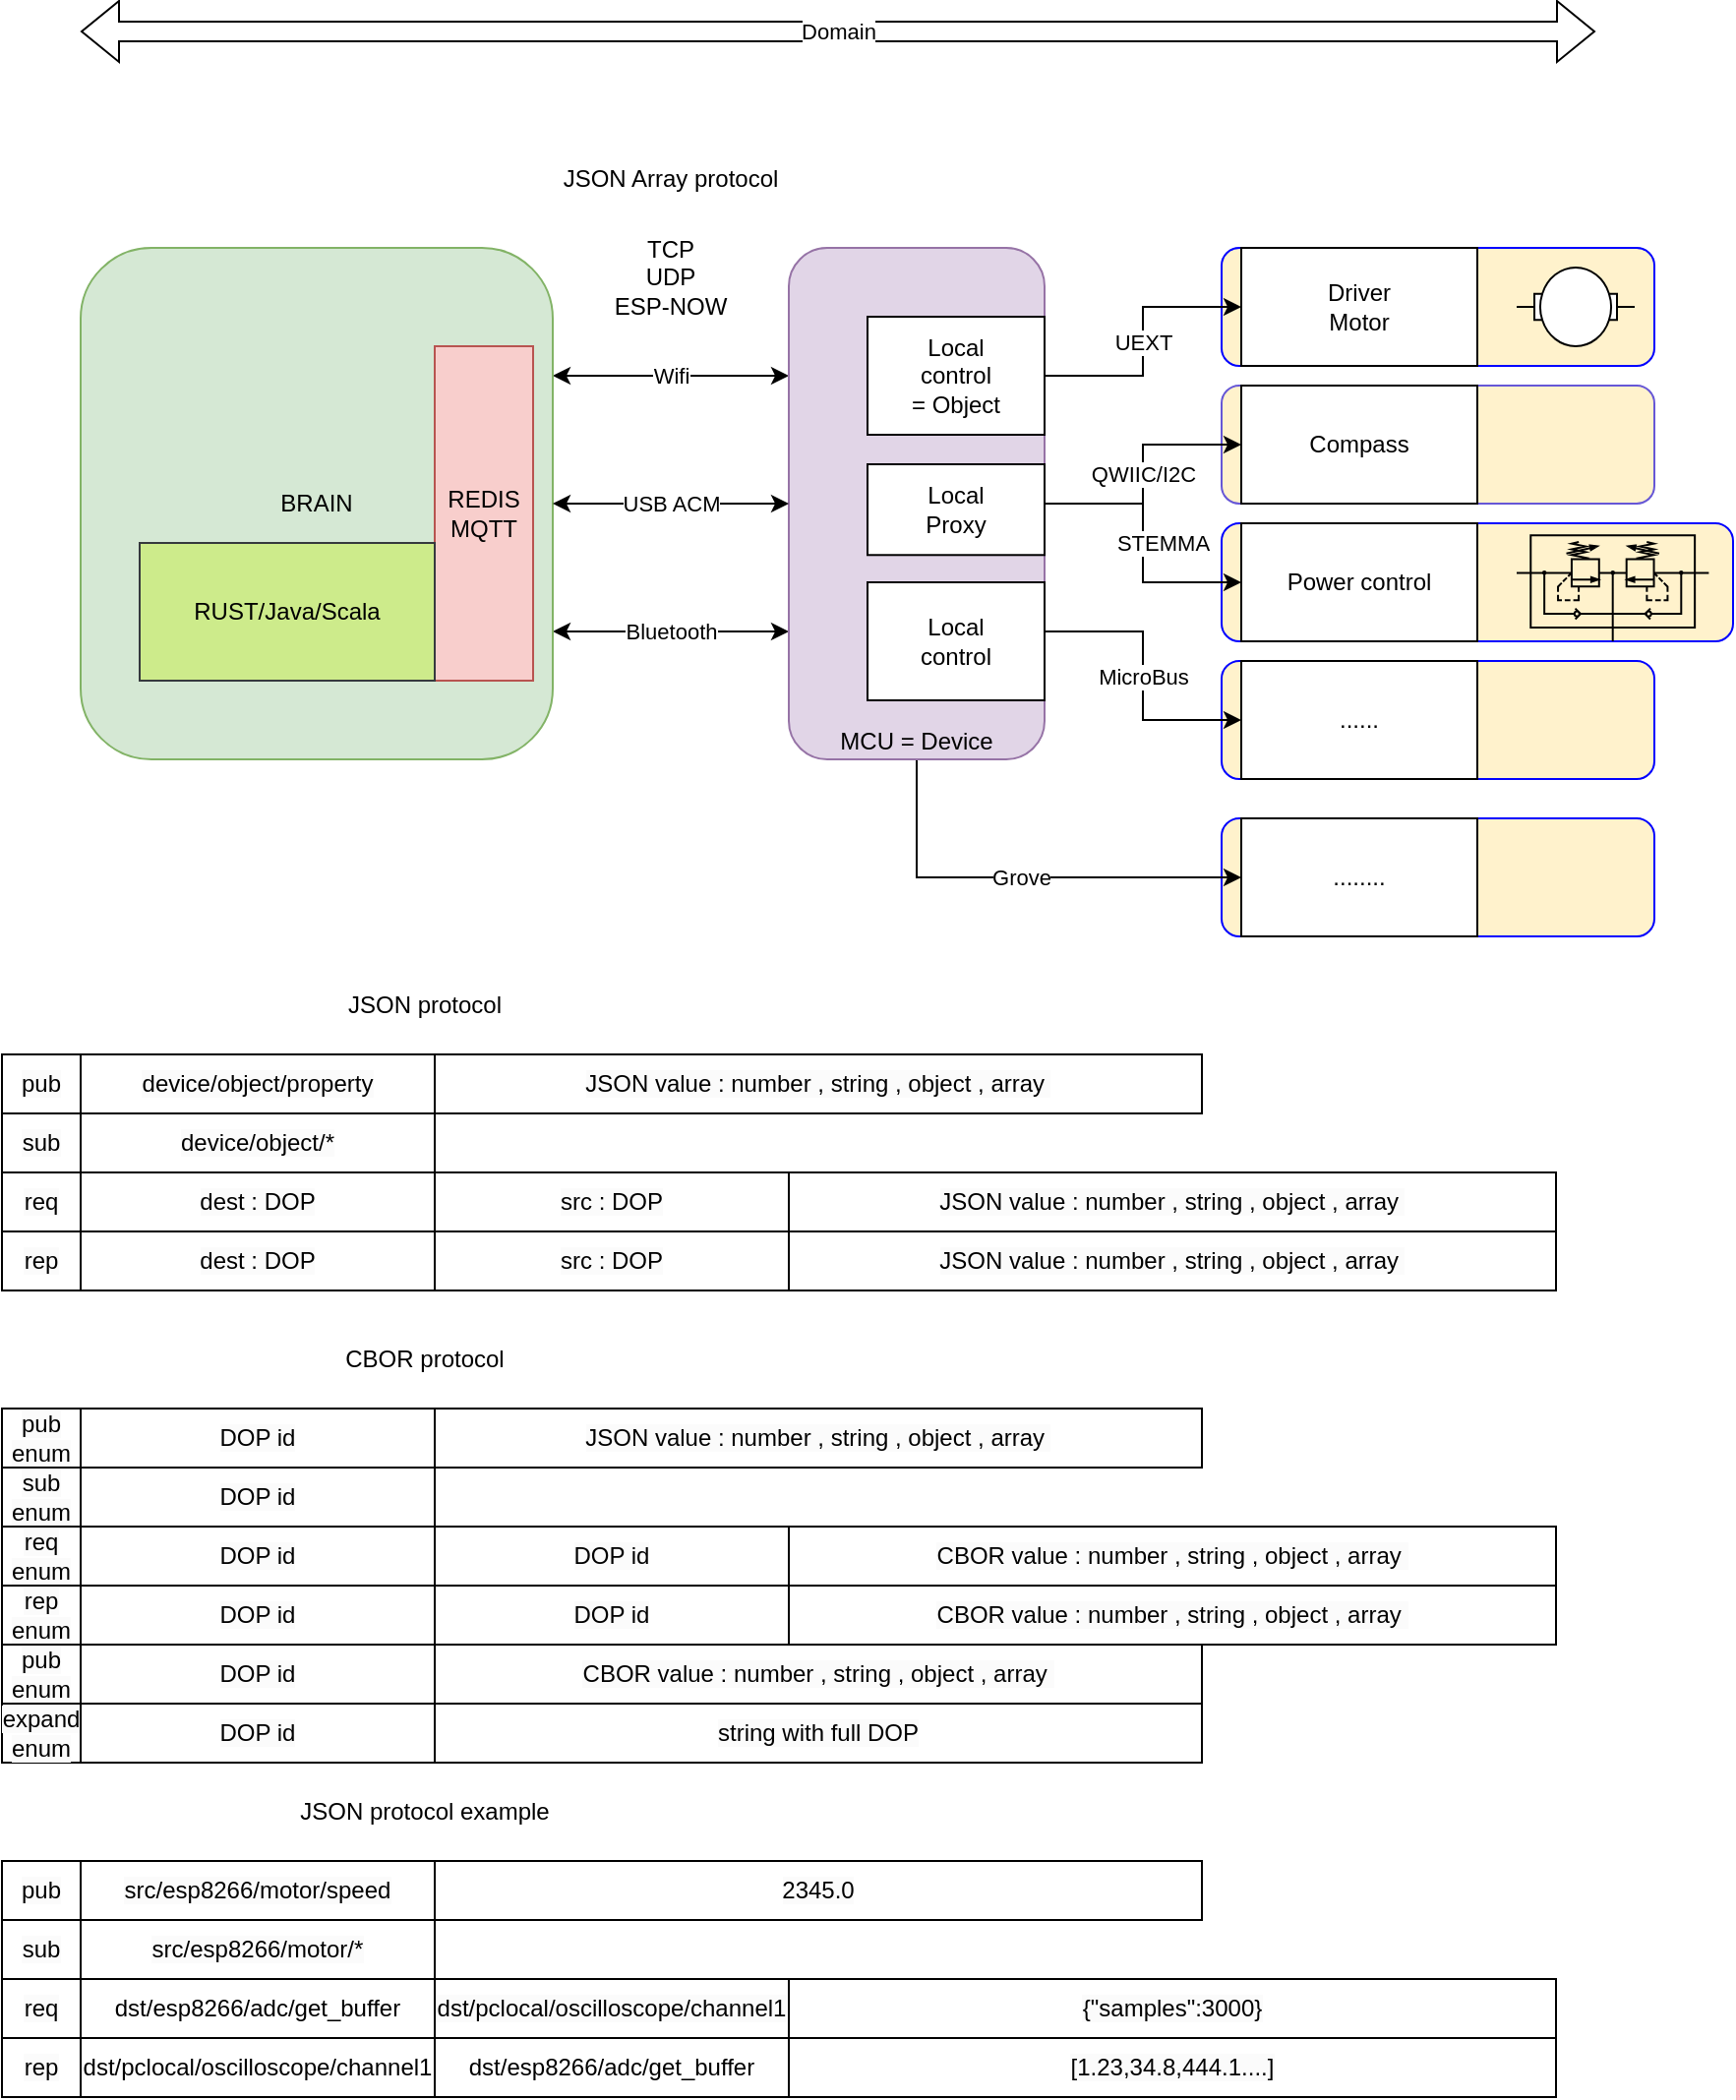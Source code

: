 <mxfile version="22.1.3" type="github">
  <diagram name="Page-1" id="gYZL_dD1YHqg8UqiC46v">
    <mxGraphModel dx="1267" dy="700" grid="1" gridSize="10" guides="1" tooltips="1" connect="1" arrows="1" fold="1" page="1" pageScale="1" pageWidth="850" pageHeight="1100" math="0" shadow="0">
      <root>
        <mxCell id="0" />
        <mxCell id="1" parent="0" />
        <mxCell id="VJFc7O25oxRBKs5EyoMZ-66" value="" style="rounded=1;whiteSpace=wrap;html=1;fillColor=#fff2cc;strokeColor=#0000FF;" vertex="1" parent="1">
          <mxGeometry x="660" y="480" width="220" height="60" as="geometry" />
        </mxCell>
        <mxCell id="VJFc7O25oxRBKs5EyoMZ-65" value="" style="rounded=1;whiteSpace=wrap;html=1;fillColor=#fff2cc;strokeColor=#0000FF;" vertex="1" parent="1">
          <mxGeometry x="660" y="400" width="220" height="60" as="geometry" />
        </mxCell>
        <mxCell id="VJFc7O25oxRBKs5EyoMZ-64" value="" style="rounded=1;whiteSpace=wrap;html=1;fillColor=#fff2cc;strokeColor=#0000FF;" vertex="1" parent="1">
          <mxGeometry x="660" y="330" width="260" height="60" as="geometry" />
        </mxCell>
        <mxCell id="VJFc7O25oxRBKs5EyoMZ-63" value="" style="rounded=1;whiteSpace=wrap;html=1;fillColor=#fff2cc;strokeColor=#6657d6;" vertex="1" parent="1">
          <mxGeometry x="660" y="260" width="220" height="60" as="geometry" />
        </mxCell>
        <mxCell id="VJFc7O25oxRBKs5EyoMZ-62" value="" style="rounded=1;whiteSpace=wrap;html=1;fillColor=#fff2cc;strokeColor=#0000FF;" vertex="1" parent="1">
          <mxGeometry x="660" y="190" width="220" height="60" as="geometry" />
        </mxCell>
        <mxCell id="R--ykIY8JpI6ctm7pDDZ-4" value="Wifi" style="edgeStyle=orthogonalEdgeStyle;rounded=0;orthogonalLoop=1;jettySize=auto;html=1;exitX=1;exitY=0.25;exitDx=0;exitDy=0;entryX=0;entryY=0.25;entryDx=0;entryDy=0;startArrow=classic;startFill=1;" parent="1" source="R--ykIY8JpI6ctm7pDDZ-1" target="R--ykIY8JpI6ctm7pDDZ-2" edge="1">
          <mxGeometry relative="1" as="geometry" />
        </mxCell>
        <mxCell id="R--ykIY8JpI6ctm7pDDZ-6" value="Bluetooth" style="edgeStyle=orthogonalEdgeStyle;rounded=0;orthogonalLoop=1;jettySize=auto;html=1;exitX=1;exitY=0.75;exitDx=0;exitDy=0;entryX=0;entryY=0.75;entryDx=0;entryDy=0;startArrow=classic;startFill=1;" parent="1" source="R--ykIY8JpI6ctm7pDDZ-1" target="R--ykIY8JpI6ctm7pDDZ-2" edge="1">
          <mxGeometry relative="1" as="geometry" />
        </mxCell>
        <mxCell id="R--ykIY8JpI6ctm7pDDZ-1" value="BRAIN" style="rounded=1;whiteSpace=wrap;html=1;align=center;fillColor=#d5e8d4;strokeColor=#82b366;" parent="1" vertex="1">
          <mxGeometry x="80" y="190" width="240" height="260" as="geometry" />
        </mxCell>
        <mxCell id="R--ykIY8JpI6ctm7pDDZ-10" value="UEXT" style="edgeStyle=orthogonalEdgeStyle;rounded=0;orthogonalLoop=1;jettySize=auto;html=1;exitX=1;exitY=0.25;exitDx=0;exitDy=0;entryX=0;entryY=0.5;entryDx=0;entryDy=0;" parent="1" source="R--ykIY8JpI6ctm7pDDZ-2" target="R--ykIY8JpI6ctm7pDDZ-3" edge="1">
          <mxGeometry relative="1" as="geometry" />
        </mxCell>
        <mxCell id="R--ykIY8JpI6ctm7pDDZ-11" value="QWIIC/I2C" style="edgeStyle=orthogonalEdgeStyle;rounded=0;orthogonalLoop=1;jettySize=auto;html=1;exitX=1;exitY=0.5;exitDx=0;exitDy=0;entryX=0;entryY=0.5;entryDx=0;entryDy=0;" parent="1" source="R--ykIY8JpI6ctm7pDDZ-2" target="R--ykIY8JpI6ctm7pDDZ-7" edge="1">
          <mxGeometry relative="1" as="geometry">
            <mxPoint as="offset" />
          </mxGeometry>
        </mxCell>
        <mxCell id="R--ykIY8JpI6ctm7pDDZ-12" value="STEMMA" style="edgeStyle=orthogonalEdgeStyle;rounded=0;orthogonalLoop=1;jettySize=auto;html=1;exitX=1;exitY=0.5;exitDx=0;exitDy=0;entryX=0;entryY=0.5;entryDx=0;entryDy=0;" parent="1" source="R--ykIY8JpI6ctm7pDDZ-2" target="R--ykIY8JpI6ctm7pDDZ-8" edge="1">
          <mxGeometry y="10" relative="1" as="geometry">
            <mxPoint as="offset" />
          </mxGeometry>
        </mxCell>
        <mxCell id="R--ykIY8JpI6ctm7pDDZ-13" value="MicroBus" style="edgeStyle=orthogonalEdgeStyle;rounded=0;orthogonalLoop=1;jettySize=auto;html=1;exitX=1;exitY=0.75;exitDx=0;exitDy=0;entryX=0;entryY=0.5;entryDx=0;entryDy=0;" parent="1" source="R--ykIY8JpI6ctm7pDDZ-2" target="R--ykIY8JpI6ctm7pDDZ-9" edge="1">
          <mxGeometry relative="1" as="geometry" />
        </mxCell>
        <mxCell id="R--ykIY8JpI6ctm7pDDZ-15" value="Grove" style="edgeStyle=orthogonalEdgeStyle;rounded=0;orthogonalLoop=1;jettySize=auto;html=1;exitX=0.5;exitY=1;exitDx=0;exitDy=0;entryX=0;entryY=0.5;entryDx=0;entryDy=0;" parent="1" source="R--ykIY8JpI6ctm7pDDZ-2" target="R--ykIY8JpI6ctm7pDDZ-14" edge="1">
          <mxGeometry relative="1" as="geometry" />
        </mxCell>
        <mxCell id="R--ykIY8JpI6ctm7pDDZ-2" value="MCU = Device" style="rounded=1;whiteSpace=wrap;html=1;verticalAlign=bottom;fillColor=#e1d5e7;strokeColor=#9673a6;" parent="1" vertex="1">
          <mxGeometry x="440" y="190" width="130" height="260" as="geometry" />
        </mxCell>
        <mxCell id="R--ykIY8JpI6ctm7pDDZ-3" value="Driver&lt;br&gt;Motor" style="rounded=0;whiteSpace=wrap;html=1;" parent="1" vertex="1">
          <mxGeometry x="670" y="190" width="120" height="60" as="geometry" />
        </mxCell>
        <mxCell id="R--ykIY8JpI6ctm7pDDZ-5" value="USB ACM" style="edgeStyle=orthogonalEdgeStyle;rounded=0;orthogonalLoop=1;jettySize=auto;html=1;exitX=1;exitY=0.5;exitDx=0;exitDy=0;entryX=0;entryY=0.5;entryDx=0;entryDy=0;startArrow=classic;startFill=1;" parent="1" source="R--ykIY8JpI6ctm7pDDZ-1" target="R--ykIY8JpI6ctm7pDDZ-2" edge="1">
          <mxGeometry relative="1" as="geometry">
            <mxPoint x="330" y="265" as="sourcePoint" />
            <mxPoint x="450" y="265" as="targetPoint" />
          </mxGeometry>
        </mxCell>
        <mxCell id="R--ykIY8JpI6ctm7pDDZ-7" value="Compass" style="rounded=0;whiteSpace=wrap;html=1;" parent="1" vertex="1">
          <mxGeometry x="670" y="260" width="120" height="60" as="geometry" />
        </mxCell>
        <mxCell id="R--ykIY8JpI6ctm7pDDZ-8" value="Power control" style="rounded=0;whiteSpace=wrap;html=1;" parent="1" vertex="1">
          <mxGeometry x="670" y="330" width="120" height="60" as="geometry" />
        </mxCell>
        <mxCell id="R--ykIY8JpI6ctm7pDDZ-9" value="......" style="rounded=0;whiteSpace=wrap;html=1;" parent="1" vertex="1">
          <mxGeometry x="670" y="400" width="120" height="60" as="geometry" />
        </mxCell>
        <mxCell id="R--ykIY8JpI6ctm7pDDZ-14" value="........" style="rounded=0;whiteSpace=wrap;html=1;" parent="1" vertex="1">
          <mxGeometry x="670" y="480" width="120" height="60" as="geometry" />
        </mxCell>
        <mxCell id="R--ykIY8JpI6ctm7pDDZ-16" value="REDIS&lt;br&gt;MQTT" style="rounded=0;whiteSpace=wrap;html=1;fillColor=#f8cecc;strokeColor=#b85450;" parent="1" vertex="1">
          <mxGeometry x="260" y="240" width="50" height="170" as="geometry" />
        </mxCell>
        <mxCell id="R--ykIY8JpI6ctm7pDDZ-17" value="TCP&lt;br&gt;UDP&lt;br&gt;ESP-NOW" style="text;html=1;strokeColor=none;fillColor=none;align=center;verticalAlign=middle;whiteSpace=wrap;rounded=0;" parent="1" vertex="1">
          <mxGeometry x="350" y="190" width="60" height="30" as="geometry" />
        </mxCell>
        <mxCell id="R--ykIY8JpI6ctm7pDDZ-20" value="" style="shape=image;html=1;verticalAlign=top;verticalLabelPosition=bottom;labelBackgroundColor=#ffffff;imageAspect=0;aspect=fixed;image=https://cdn3.iconfinder.com/data/icons/ballicons-reloaded-free/512/icon-93-128.png" parent="1" vertex="1">
          <mxGeometry x="100" y="210" width="90" height="90" as="geometry" />
        </mxCell>
        <mxCell id="R--ykIY8JpI6ctm7pDDZ-21" value="" style="shape=mxgraph.electrical.electro-mechanical.motor_2;html=1;shadow=0;dashed=0;align=center;fontSize=30;strokeWidth=1;" parent="1" vertex="1">
          <mxGeometry x="810" y="200" width="60" height="40" as="geometry" />
        </mxCell>
        <mxCell id="R--ykIY8JpI6ctm7pDDZ-22" value="" style="shape=image;html=1;verticalAlign=top;verticalLabelPosition=bottom;labelBackgroundColor=#ffffff;imageAspect=0;aspect=fixed;image=https://cdn3.iconfinder.com/data/icons/essential-pack-2/48/20-Compass-128.png" parent="1" vertex="1">
          <mxGeometry x="810" y="270" width="48" height="48" as="geometry" />
        </mxCell>
        <mxCell id="R--ykIY8JpI6ctm7pDDZ-24" value="" style="verticalLabelPosition=bottom;aspect=fixed;html=1;verticalAlign=top;fillColor=strokeColor;align=center;outlineConnect=0;shape=mxgraph.fluid_power.x10580;points=[[0,0.355,0],[1,0.355,0],[0.5,1,0]]" parent="1" vertex="1">
          <mxGeometry x="810" y="336.14" width="97.69" height="53.86" as="geometry" />
        </mxCell>
        <mxCell id="R--ykIY8JpI6ctm7pDDZ-25" value="JSON Array protocol" style="text;html=1;strokeColor=none;fillColor=none;align=center;verticalAlign=middle;whiteSpace=wrap;rounded=0;" parent="1" vertex="1">
          <mxGeometry x="310" y="140" width="140" height="30" as="geometry" />
        </mxCell>
        <mxCell id="R--ykIY8JpI6ctm7pDDZ-26" value="RUST/Java/Scala" style="rounded=0;whiteSpace=wrap;html=1;fillColor=#cdeb8b;strokeColor=#36393d;" parent="1" vertex="1">
          <mxGeometry x="110" y="340" width="150" height="70" as="geometry" />
        </mxCell>
        <mxCell id="R--ykIY8JpI6ctm7pDDZ-27" value="Local&lt;br&gt;control&lt;br&gt;= Object" style="rounded=0;whiteSpace=wrap;html=1;" parent="1" vertex="1">
          <mxGeometry x="480" y="225" width="90" height="60" as="geometry" />
        </mxCell>
        <mxCell id="VJFc7O25oxRBKs5EyoMZ-1" value="Local&lt;br&gt;control" style="rounded=0;whiteSpace=wrap;html=1;" vertex="1" parent="1">
          <mxGeometry x="480" y="360" width="90" height="60" as="geometry" />
        </mxCell>
        <mxCell id="VJFc7O25oxRBKs5EyoMZ-2" value="Local&lt;br&gt;Proxy" style="rounded=0;whiteSpace=wrap;html=1;" vertex="1" parent="1">
          <mxGeometry x="480" y="300" width="90" height="46.14" as="geometry" />
        </mxCell>
        <mxCell id="VJFc7O25oxRBKs5EyoMZ-3" value="Domain" style="shape=flexArrow;endArrow=classic;startArrow=classic;html=1;rounded=0;" edge="1" parent="1">
          <mxGeometry width="100" height="100" relative="1" as="geometry">
            <mxPoint x="80" y="80" as="sourcePoint" />
            <mxPoint x="850" y="80" as="targetPoint" />
          </mxGeometry>
        </mxCell>
        <mxCell id="VJFc7O25oxRBKs5EyoMZ-4" value="JSON protocol" style="text;html=1;strokeColor=none;fillColor=none;align=center;verticalAlign=middle;whiteSpace=wrap;rounded=0;" vertex="1" parent="1">
          <mxGeometry x="130" y="560" width="250" height="30" as="geometry" />
        </mxCell>
        <mxCell id="VJFc7O25oxRBKs5EyoMZ-5" value="&lt;meta charset=&quot;utf-8&quot;&gt;&lt;span style=&quot;color: rgb(0, 0, 0); font-family: Helvetica; font-size: 12px; font-style: normal; font-variant-ligatures: normal; font-variant-caps: normal; font-weight: 400; letter-spacing: normal; orphans: 2; text-align: center; text-indent: 0px; text-transform: none; widows: 2; word-spacing: 0px; -webkit-text-stroke-width: 0px; background-color: rgb(251, 251, 251); text-decoration-thickness: initial; text-decoration-style: initial; text-decoration-color: initial; float: none; display: inline !important;&quot;&gt;device/object/property&lt;/span&gt;" style="rounded=0;whiteSpace=wrap;html=1;" vertex="1" parent="1">
          <mxGeometry x="80" y="600" width="180" height="30" as="geometry" />
        </mxCell>
        <mxCell id="VJFc7O25oxRBKs5EyoMZ-6" value="&lt;span style=&quot;color: rgb(0, 0, 0); font-family: Helvetica; font-size: 12px; font-style: normal; font-variant-ligatures: normal; font-variant-caps: normal; font-weight: 400; letter-spacing: normal; orphans: 2; text-align: center; text-indent: 0px; text-transform: none; widows: 2; word-spacing: 0px; -webkit-text-stroke-width: 0px; background-color: rgb(251, 251, 251); text-decoration-thickness: initial; text-decoration-style: initial; text-decoration-color: initial; float: none; display: inline !important;&quot;&gt;pub&lt;/span&gt;" style="rounded=0;whiteSpace=wrap;html=1;" vertex="1" parent="1">
          <mxGeometry x="40" y="600" width="40" height="30" as="geometry" />
        </mxCell>
        <mxCell id="VJFc7O25oxRBKs5EyoMZ-7" value="&lt;span style=&quot;color: rgb(0, 0, 0); font-family: Helvetica; font-size: 12px; font-style: normal; font-variant-ligatures: normal; font-variant-caps: normal; font-weight: 400; letter-spacing: normal; orphans: 2; text-align: center; text-indent: 0px; text-transform: none; widows: 2; word-spacing: 0px; -webkit-text-stroke-width: 0px; background-color: rgb(251, 251, 251); text-decoration-thickness: initial; text-decoration-style: initial; text-decoration-color: initial; float: none; display: inline !important;&quot;&gt;JSON value : number , string , object , array&amp;nbsp;&lt;/span&gt;" style="rounded=0;whiteSpace=wrap;html=1;" vertex="1" parent="1">
          <mxGeometry x="260" y="600" width="390" height="30" as="geometry" />
        </mxCell>
        <mxCell id="VJFc7O25oxRBKs5EyoMZ-8" value="&lt;span style=&quot;color: rgb(0, 0, 0); font-family: Helvetica; font-size: 12px; font-style: normal; font-variant-ligatures: normal; font-variant-caps: normal; font-weight: 400; letter-spacing: normal; orphans: 2; text-align: center; text-indent: 0px; text-transform: none; widows: 2; word-spacing: 0px; -webkit-text-stroke-width: 0px; background-color: rgb(251, 251, 251); text-decoration-thickness: initial; text-decoration-style: initial; text-decoration-color: initial; float: none; display: inline !important;&quot;&gt;device/object/*&lt;/span&gt;" style="rounded=0;whiteSpace=wrap;html=1;" vertex="1" parent="1">
          <mxGeometry x="80" y="630" width="180" height="30" as="geometry" />
        </mxCell>
        <mxCell id="VJFc7O25oxRBKs5EyoMZ-9" value="&lt;span style=&quot;color: rgb(0, 0, 0); font-family: Helvetica; font-size: 12px; font-style: normal; font-variant-ligatures: normal; font-variant-caps: normal; font-weight: 400; letter-spacing: normal; orphans: 2; text-align: center; text-indent: 0px; text-transform: none; widows: 2; word-spacing: 0px; -webkit-text-stroke-width: 0px; background-color: rgb(251, 251, 251); text-decoration-thickness: initial; text-decoration-style: initial; text-decoration-color: initial; float: none; display: inline !important;&quot;&gt;sub&lt;/span&gt;" style="rounded=0;whiteSpace=wrap;html=1;" vertex="1" parent="1">
          <mxGeometry x="40" y="630" width="40" height="30" as="geometry" />
        </mxCell>
        <mxCell id="VJFc7O25oxRBKs5EyoMZ-10" value="&lt;span style=&quot;color: rgb(0, 0, 0); font-family: Helvetica; font-size: 12px; font-style: normal; font-variant-ligatures: normal; font-variant-caps: normal; font-weight: 400; letter-spacing: normal; orphans: 2; text-align: center; text-indent: 0px; text-transform: none; widows: 2; word-spacing: 0px; -webkit-text-stroke-width: 0px; background-color: rgb(251, 251, 251); text-decoration-thickness: initial; text-decoration-style: initial; text-decoration-color: initial; float: none; display: inline !important;&quot;&gt;dest : DOP&lt;/span&gt;" style="rounded=0;whiteSpace=wrap;html=1;" vertex="1" parent="1">
          <mxGeometry x="80" y="660" width="180" height="30" as="geometry" />
        </mxCell>
        <mxCell id="VJFc7O25oxRBKs5EyoMZ-11" value="&lt;span style=&quot;color: rgb(0, 0, 0); font-family: Helvetica; font-size: 12px; font-style: normal; font-variant-ligatures: normal; font-variant-caps: normal; font-weight: 400; letter-spacing: normal; orphans: 2; text-align: center; text-indent: 0px; text-transform: none; widows: 2; word-spacing: 0px; -webkit-text-stroke-width: 0px; background-color: rgb(251, 251, 251); text-decoration-thickness: initial; text-decoration-style: initial; text-decoration-color: initial; float: none; display: inline !important;&quot;&gt;req&lt;/span&gt;" style="rounded=0;whiteSpace=wrap;html=1;" vertex="1" parent="1">
          <mxGeometry x="40" y="660" width="40" height="30" as="geometry" />
        </mxCell>
        <mxCell id="VJFc7O25oxRBKs5EyoMZ-12" value="&lt;span style=&quot;color: rgb(0, 0, 0); font-family: Helvetica; font-size: 12px; font-style: normal; font-variant-ligatures: normal; font-variant-caps: normal; font-weight: 400; letter-spacing: normal; orphans: 2; text-align: center; text-indent: 0px; text-transform: none; widows: 2; word-spacing: 0px; -webkit-text-stroke-width: 0px; background-color: rgb(251, 251, 251); text-decoration-thickness: initial; text-decoration-style: initial; text-decoration-color: initial; float: none; display: inline !important;&quot;&gt;JSON value : number , string , object , array&amp;nbsp;&lt;/span&gt;" style="rounded=0;whiteSpace=wrap;html=1;" vertex="1" parent="1">
          <mxGeometry x="440" y="660" width="390" height="30" as="geometry" />
        </mxCell>
        <mxCell id="VJFc7O25oxRBKs5EyoMZ-13" value="&lt;span style=&quot;color: rgb(0, 0, 0); font-family: Helvetica; font-size: 12px; font-style: normal; font-variant-ligatures: normal; font-variant-caps: normal; font-weight: 400; letter-spacing: normal; orphans: 2; text-align: center; text-indent: 0px; text-transform: none; widows: 2; word-spacing: 0px; -webkit-text-stroke-width: 0px; background-color: rgb(251, 251, 251); text-decoration-thickness: initial; text-decoration-style: initial; text-decoration-color: initial; float: none; display: inline !important;&quot;&gt;src : DOP&lt;/span&gt;" style="rounded=0;whiteSpace=wrap;html=1;" vertex="1" parent="1">
          <mxGeometry x="260" y="660" width="180" height="30" as="geometry" />
        </mxCell>
        <mxCell id="VJFc7O25oxRBKs5EyoMZ-14" value="&lt;span style=&quot;color: rgb(0, 0, 0); font-family: Helvetica; font-size: 12px; font-style: normal; font-variant-ligatures: normal; font-variant-caps: normal; font-weight: 400; letter-spacing: normal; orphans: 2; text-align: center; text-indent: 0px; text-transform: none; widows: 2; word-spacing: 0px; -webkit-text-stroke-width: 0px; background-color: rgb(251, 251, 251); text-decoration-thickness: initial; text-decoration-style: initial; text-decoration-color: initial; float: none; display: inline !important;&quot;&gt;dest : DOP&lt;/span&gt;" style="rounded=0;whiteSpace=wrap;html=1;" vertex="1" parent="1">
          <mxGeometry x="80" y="690" width="180" height="30" as="geometry" />
        </mxCell>
        <mxCell id="VJFc7O25oxRBKs5EyoMZ-15" value="&lt;span style=&quot;color: rgb(0, 0, 0); font-family: Helvetica; font-size: 12px; font-style: normal; font-variant-ligatures: normal; font-variant-caps: normal; font-weight: 400; letter-spacing: normal; orphans: 2; text-align: center; text-indent: 0px; text-transform: none; widows: 2; word-spacing: 0px; -webkit-text-stroke-width: 0px; background-color: rgb(251, 251, 251); text-decoration-thickness: initial; text-decoration-style: initial; text-decoration-color: initial; float: none; display: inline !important;&quot;&gt;rep&lt;/span&gt;" style="rounded=0;whiteSpace=wrap;html=1;" vertex="1" parent="1">
          <mxGeometry x="40" y="690" width="40" height="30" as="geometry" />
        </mxCell>
        <mxCell id="VJFc7O25oxRBKs5EyoMZ-16" value="&lt;span style=&quot;color: rgb(0, 0, 0); font-family: Helvetica; font-size: 12px; font-style: normal; font-variant-ligatures: normal; font-variant-caps: normal; font-weight: 400; letter-spacing: normal; orphans: 2; text-align: center; text-indent: 0px; text-transform: none; widows: 2; word-spacing: 0px; -webkit-text-stroke-width: 0px; background-color: rgb(251, 251, 251); text-decoration-thickness: initial; text-decoration-style: initial; text-decoration-color: initial; float: none; display: inline !important;&quot;&gt;JSON value : number , string , object , array&amp;nbsp;&lt;/span&gt;" style="rounded=0;whiteSpace=wrap;html=1;" vertex="1" parent="1">
          <mxGeometry x="440" y="690" width="390" height="30" as="geometry" />
        </mxCell>
        <mxCell id="VJFc7O25oxRBKs5EyoMZ-17" value="&lt;span style=&quot;color: rgb(0, 0, 0); font-family: Helvetica; font-size: 12px; font-style: normal; font-variant-ligatures: normal; font-variant-caps: normal; font-weight: 400; letter-spacing: normal; orphans: 2; text-align: center; text-indent: 0px; text-transform: none; widows: 2; word-spacing: 0px; -webkit-text-stroke-width: 0px; background-color: rgb(251, 251, 251); text-decoration-thickness: initial; text-decoration-style: initial; text-decoration-color: initial; float: none; display: inline !important;&quot;&gt;src : DOP&lt;/span&gt;" style="rounded=0;whiteSpace=wrap;html=1;" vertex="1" parent="1">
          <mxGeometry x="260" y="690" width="180" height="30" as="geometry" />
        </mxCell>
        <mxCell id="VJFc7O25oxRBKs5EyoMZ-21" value="CBOR protocol" style="text;html=1;strokeColor=none;fillColor=none;align=center;verticalAlign=middle;whiteSpace=wrap;rounded=0;" vertex="1" parent="1">
          <mxGeometry x="130" y="740" width="250" height="30" as="geometry" />
        </mxCell>
        <mxCell id="VJFc7O25oxRBKs5EyoMZ-22" value="&lt;span style=&quot;color: rgb(0, 0, 0); font-family: Helvetica; font-size: 12px; font-style: normal; font-variant-ligatures: normal; font-variant-caps: normal; font-weight: 400; letter-spacing: normal; orphans: 2; text-align: center; text-indent: 0px; text-transform: none; widows: 2; word-spacing: 0px; -webkit-text-stroke-width: 0px; background-color: rgb(251, 251, 251); text-decoration-thickness: initial; text-decoration-style: initial; text-decoration-color: initial; float: none; display: inline !important;&quot;&gt;DOP id&lt;/span&gt;" style="rounded=0;whiteSpace=wrap;html=1;" vertex="1" parent="1">
          <mxGeometry x="80" y="780" width="180" height="30" as="geometry" />
        </mxCell>
        <mxCell id="VJFc7O25oxRBKs5EyoMZ-23" value="&lt;span style=&quot;color: rgb(0, 0, 0); font-family: Helvetica; font-size: 12px; font-style: normal; font-variant-ligatures: normal; font-variant-caps: normal; font-weight: 400; letter-spacing: normal; orphans: 2; text-align: center; text-indent: 0px; text-transform: none; widows: 2; word-spacing: 0px; -webkit-text-stroke-width: 0px; background-color: rgb(251, 251, 251); text-decoration-thickness: initial; text-decoration-style: initial; text-decoration-color: initial; float: none; display: inline !important;&quot;&gt;pub enum&lt;/span&gt;" style="rounded=0;whiteSpace=wrap;html=1;" vertex="1" parent="1">
          <mxGeometry x="40" y="780" width="40" height="30" as="geometry" />
        </mxCell>
        <mxCell id="VJFc7O25oxRBKs5EyoMZ-24" value="&lt;span style=&quot;color: rgb(0, 0, 0); font-family: Helvetica; font-size: 12px; font-style: normal; font-variant-ligatures: normal; font-variant-caps: normal; font-weight: 400; letter-spacing: normal; orphans: 2; text-align: center; text-indent: 0px; text-transform: none; widows: 2; word-spacing: 0px; -webkit-text-stroke-width: 0px; background-color: rgb(251, 251, 251); text-decoration-thickness: initial; text-decoration-style: initial; text-decoration-color: initial; float: none; display: inline !important;&quot;&gt;JSON value : number , string , object , array&amp;nbsp;&lt;/span&gt;" style="rounded=0;whiteSpace=wrap;html=1;" vertex="1" parent="1">
          <mxGeometry x="260" y="780" width="390" height="30" as="geometry" />
        </mxCell>
        <mxCell id="VJFc7O25oxRBKs5EyoMZ-26" value="&lt;span style=&quot;color: rgb(0, 0, 0); font-family: Helvetica; font-size: 12px; font-style: normal; font-variant-ligatures: normal; font-variant-caps: normal; font-weight: 400; letter-spacing: normal; orphans: 2; text-align: center; text-indent: 0px; text-transform: none; widows: 2; word-spacing: 0px; -webkit-text-stroke-width: 0px; background-color: rgb(251, 251, 251); text-decoration-thickness: initial; text-decoration-style: initial; text-decoration-color: initial; float: none; display: inline !important;&quot;&gt;sub enum&lt;/span&gt;" style="rounded=0;whiteSpace=wrap;html=1;" vertex="1" parent="1">
          <mxGeometry x="40" y="810" width="40" height="30" as="geometry" />
        </mxCell>
        <mxCell id="VJFc7O25oxRBKs5EyoMZ-28" value="&lt;span style=&quot;color: rgb(0, 0, 0); font-family: Helvetica; font-size: 12px; font-style: normal; font-variant-ligatures: normal; font-variant-caps: normal; font-weight: 400; letter-spacing: normal; orphans: 2; text-align: center; text-indent: 0px; text-transform: none; widows: 2; word-spacing: 0px; -webkit-text-stroke-width: 0px; background-color: rgb(251, 251, 251); text-decoration-thickness: initial; text-decoration-style: initial; text-decoration-color: initial; float: none; display: inline !important;&quot;&gt;req enum&lt;/span&gt;" style="rounded=0;whiteSpace=wrap;html=1;" vertex="1" parent="1">
          <mxGeometry x="40" y="840" width="40" height="30" as="geometry" />
        </mxCell>
        <mxCell id="VJFc7O25oxRBKs5EyoMZ-29" value="&lt;span style=&quot;color: rgb(0, 0, 0); font-family: Helvetica; font-size: 12px; font-style: normal; font-variant-ligatures: normal; font-variant-caps: normal; font-weight: 400; letter-spacing: normal; orphans: 2; text-align: center; text-indent: 0px; text-transform: none; widows: 2; word-spacing: 0px; -webkit-text-stroke-width: 0px; background-color: rgb(251, 251, 251); text-decoration-thickness: initial; text-decoration-style: initial; text-decoration-color: initial; float: none; display: inline !important;&quot;&gt;CBOR value : number , string , object , array&amp;nbsp;&lt;/span&gt;" style="rounded=0;whiteSpace=wrap;html=1;" vertex="1" parent="1">
          <mxGeometry x="440" y="840" width="390" height="30" as="geometry" />
        </mxCell>
        <mxCell id="VJFc7O25oxRBKs5EyoMZ-32" value="&lt;span style=&quot;color: rgb(0, 0, 0); font-family: Helvetica; font-size: 12px; font-style: normal; font-variant-ligatures: normal; font-variant-caps: normal; font-weight: 400; letter-spacing: normal; orphans: 2; text-align: center; text-indent: 0px; text-transform: none; widows: 2; word-spacing: 0px; -webkit-text-stroke-width: 0px; background-color: rgb(251, 251, 251); text-decoration-thickness: initial; text-decoration-style: initial; text-decoration-color: initial; float: none; display: inline !important;&quot;&gt;rep&lt;br&gt;enum&lt;br&gt;&lt;/span&gt;" style="rounded=0;whiteSpace=wrap;html=1;" vertex="1" parent="1">
          <mxGeometry x="40" y="870" width="40" height="30" as="geometry" />
        </mxCell>
        <mxCell id="VJFc7O25oxRBKs5EyoMZ-33" value="&lt;span style=&quot;color: rgb(0, 0, 0); font-family: Helvetica; font-size: 12px; font-style: normal; font-variant-ligatures: normal; font-variant-caps: normal; font-weight: 400; letter-spacing: normal; orphans: 2; text-align: center; text-indent: 0px; text-transform: none; widows: 2; word-spacing: 0px; -webkit-text-stroke-width: 0px; background-color: rgb(251, 251, 251); text-decoration-thickness: initial; text-decoration-style: initial; text-decoration-color: initial; float: none; display: inline !important;&quot;&gt;CBOR value : number , string , object , array&amp;nbsp;&lt;/span&gt;" style="rounded=0;whiteSpace=wrap;html=1;" vertex="1" parent="1">
          <mxGeometry x="440" y="870" width="390" height="30" as="geometry" />
        </mxCell>
        <mxCell id="VJFc7O25oxRBKs5EyoMZ-36" value="&lt;span style=&quot;color: rgb(0, 0, 0); font-family: Helvetica; font-size: 12px; font-style: normal; font-variant-ligatures: normal; font-variant-caps: normal; font-weight: 400; letter-spacing: normal; orphans: 2; text-align: center; text-indent: 0px; text-transform: none; widows: 2; word-spacing: 0px; -webkit-text-stroke-width: 0px; background-color: rgb(251, 251, 251); text-decoration-thickness: initial; text-decoration-style: initial; text-decoration-color: initial; float: none; display: inline !important;&quot;&gt;pub&lt;br&gt;enum&lt;br&gt;&lt;/span&gt;" style="rounded=0;whiteSpace=wrap;html=1;" vertex="1" parent="1">
          <mxGeometry x="40" y="900" width="40" height="30" as="geometry" />
        </mxCell>
        <mxCell id="VJFc7O25oxRBKs5EyoMZ-37" value="&lt;span style=&quot;color: rgb(0, 0, 0); font-family: Helvetica; font-size: 12px; font-style: normal; font-variant-ligatures: normal; font-variant-caps: normal; font-weight: 400; letter-spacing: normal; orphans: 2; text-align: center; text-indent: 0px; text-transform: none; widows: 2; word-spacing: 0px; -webkit-text-stroke-width: 0px; background-color: rgb(251, 251, 251); text-decoration-thickness: initial; text-decoration-style: initial; text-decoration-color: initial; float: none; display: inline !important;&quot;&gt;CBOR value : number , string , object , array&amp;nbsp;&lt;/span&gt;" style="rounded=0;whiteSpace=wrap;html=1;" vertex="1" parent="1">
          <mxGeometry x="260" y="900" width="390" height="30" as="geometry" />
        </mxCell>
        <mxCell id="VJFc7O25oxRBKs5EyoMZ-39" value="&lt;span style=&quot;color: rgb(0, 0, 0); font-family: Helvetica; font-size: 12px; font-style: normal; font-variant-ligatures: normal; font-variant-caps: normal; font-weight: 400; letter-spacing: normal; orphans: 2; text-align: center; text-indent: 0px; text-transform: none; widows: 2; word-spacing: 0px; -webkit-text-stroke-width: 0px; background-color: rgb(251, 251, 251); text-decoration-thickness: initial; text-decoration-style: initial; text-decoration-color: initial; float: none; display: inline !important;&quot;&gt;DOP id&lt;/span&gt;" style="rounded=0;whiteSpace=wrap;html=1;" vertex="1" parent="1">
          <mxGeometry x="80" y="840" width="180" height="30" as="geometry" />
        </mxCell>
        <mxCell id="VJFc7O25oxRBKs5EyoMZ-40" value="&lt;span style=&quot;color: rgb(0, 0, 0); font-family: Helvetica; font-size: 12px; font-style: normal; font-variant-ligatures: normal; font-variant-caps: normal; font-weight: 400; letter-spacing: normal; orphans: 2; text-align: center; text-indent: 0px; text-transform: none; widows: 2; word-spacing: 0px; -webkit-text-stroke-width: 0px; background-color: rgb(251, 251, 251); text-decoration-thickness: initial; text-decoration-style: initial; text-decoration-color: initial; float: none; display: inline !important;&quot;&gt;DOP id&lt;/span&gt;" style="rounded=0;whiteSpace=wrap;html=1;" vertex="1" parent="1">
          <mxGeometry x="80" y="810" width="180" height="30" as="geometry" />
        </mxCell>
        <mxCell id="VJFc7O25oxRBKs5EyoMZ-41" value="&lt;span style=&quot;color: rgb(0, 0, 0); font-family: Helvetica; font-size: 12px; font-style: normal; font-variant-ligatures: normal; font-variant-caps: normal; font-weight: 400; letter-spacing: normal; orphans: 2; text-align: center; text-indent: 0px; text-transform: none; widows: 2; word-spacing: 0px; -webkit-text-stroke-width: 0px; background-color: rgb(251, 251, 251); text-decoration-thickness: initial; text-decoration-style: initial; text-decoration-color: initial; float: none; display: inline !important;&quot;&gt;DOP id&lt;/span&gt;" style="rounded=0;whiteSpace=wrap;html=1;" vertex="1" parent="1">
          <mxGeometry x="80" y="870" width="180" height="30" as="geometry" />
        </mxCell>
        <mxCell id="VJFc7O25oxRBKs5EyoMZ-42" value="&lt;span style=&quot;color: rgb(0, 0, 0); font-family: Helvetica; font-size: 12px; font-style: normal; font-variant-ligatures: normal; font-variant-caps: normal; font-weight: 400; letter-spacing: normal; orphans: 2; text-align: center; text-indent: 0px; text-transform: none; widows: 2; word-spacing: 0px; -webkit-text-stroke-width: 0px; background-color: rgb(251, 251, 251); text-decoration-thickness: initial; text-decoration-style: initial; text-decoration-color: initial; float: none; display: inline !important;&quot;&gt;DOP id&lt;/span&gt;" style="rounded=0;whiteSpace=wrap;html=1;" vertex="1" parent="1">
          <mxGeometry x="80" y="900" width="180" height="30" as="geometry" />
        </mxCell>
        <mxCell id="VJFc7O25oxRBKs5EyoMZ-43" value="&lt;span style=&quot;color: rgb(0, 0, 0); font-family: Helvetica; font-size: 12px; font-style: normal; font-variant-ligatures: normal; font-variant-caps: normal; font-weight: 400; letter-spacing: normal; orphans: 2; text-align: center; text-indent: 0px; text-transform: none; widows: 2; word-spacing: 0px; -webkit-text-stroke-width: 0px; background-color: rgb(251, 251, 251); text-decoration-thickness: initial; text-decoration-style: initial; text-decoration-color: initial; float: none; display: inline !important;&quot;&gt;DOP id&lt;/span&gt;" style="rounded=0;whiteSpace=wrap;html=1;" vertex="1" parent="1">
          <mxGeometry x="260" y="840" width="180" height="30" as="geometry" />
        </mxCell>
        <mxCell id="VJFc7O25oxRBKs5EyoMZ-44" value="&lt;span style=&quot;color: rgb(0, 0, 0); font-family: Helvetica; font-size: 12px; font-style: normal; font-variant-ligatures: normal; font-variant-caps: normal; font-weight: 400; letter-spacing: normal; orphans: 2; text-align: center; text-indent: 0px; text-transform: none; widows: 2; word-spacing: 0px; -webkit-text-stroke-width: 0px; background-color: rgb(251, 251, 251); text-decoration-thickness: initial; text-decoration-style: initial; text-decoration-color: initial; float: none; display: inline !important;&quot;&gt;DOP id&lt;/span&gt;" style="rounded=0;whiteSpace=wrap;html=1;" vertex="1" parent="1">
          <mxGeometry x="260" y="870" width="180" height="30" as="geometry" />
        </mxCell>
        <mxCell id="VJFc7O25oxRBKs5EyoMZ-45" value="&lt;span style=&quot;color: rgb(0, 0, 0); font-family: Helvetica; font-size: 12px; font-style: normal; font-variant-ligatures: normal; font-variant-caps: normal; font-weight: 400; letter-spacing: normal; orphans: 2; text-align: center; text-indent: 0px; text-transform: none; widows: 2; word-spacing: 0px; -webkit-text-stroke-width: 0px; background-color: rgb(251, 251, 251); text-decoration-thickness: initial; text-decoration-style: initial; text-decoration-color: initial; float: none; display: inline !important;&quot;&gt;expand&lt;br&gt;enum&lt;br&gt;&lt;/span&gt;" style="rounded=0;whiteSpace=wrap;html=1;" vertex="1" parent="1">
          <mxGeometry x="40" y="930" width="40" height="30" as="geometry" />
        </mxCell>
        <mxCell id="VJFc7O25oxRBKs5EyoMZ-46" value="&lt;span style=&quot;color: rgb(0, 0, 0); font-family: Helvetica; font-size: 12px; font-style: normal; font-variant-ligatures: normal; font-variant-caps: normal; font-weight: 400; letter-spacing: normal; orphans: 2; text-align: center; text-indent: 0px; text-transform: none; widows: 2; word-spacing: 0px; -webkit-text-stroke-width: 0px; background-color: rgb(251, 251, 251); text-decoration-thickness: initial; text-decoration-style: initial; text-decoration-color: initial; float: none; display: inline !important;&quot;&gt;string with full DOP&lt;/span&gt;" style="rounded=0;whiteSpace=wrap;html=1;" vertex="1" parent="1">
          <mxGeometry x="260" y="930" width="390" height="30" as="geometry" />
        </mxCell>
        <mxCell id="VJFc7O25oxRBKs5EyoMZ-47" value="&lt;span style=&quot;color: rgb(0, 0, 0); font-family: Helvetica; font-size: 12px; font-style: normal; font-variant-ligatures: normal; font-variant-caps: normal; font-weight: 400; letter-spacing: normal; orphans: 2; text-align: center; text-indent: 0px; text-transform: none; widows: 2; word-spacing: 0px; -webkit-text-stroke-width: 0px; background-color: rgb(251, 251, 251); text-decoration-thickness: initial; text-decoration-style: initial; text-decoration-color: initial; float: none; display: inline !important;&quot;&gt;DOP id&lt;/span&gt;" style="rounded=0;whiteSpace=wrap;html=1;" vertex="1" parent="1">
          <mxGeometry x="80" y="930" width="180" height="30" as="geometry" />
        </mxCell>
        <mxCell id="VJFc7O25oxRBKs5EyoMZ-48" value="JSON protocol example" style="text;html=1;strokeColor=none;fillColor=none;align=center;verticalAlign=middle;whiteSpace=wrap;rounded=0;" vertex="1" parent="1">
          <mxGeometry x="130" y="970" width="250" height="30" as="geometry" />
        </mxCell>
        <mxCell id="VJFc7O25oxRBKs5EyoMZ-49" value="&lt;span style=&quot;color: rgb(0, 0, 0); font-family: Helvetica; font-size: 12px; font-style: normal; font-variant-ligatures: normal; font-variant-caps: normal; font-weight: 400; letter-spacing: normal; orphans: 2; text-align: center; text-indent: 0px; text-transform: none; widows: 2; word-spacing: 0px; -webkit-text-stroke-width: 0px; background-color: rgb(251, 251, 251); text-decoration-thickness: initial; text-decoration-style: initial; text-decoration-color: initial; float: none; display: inline !important;&quot;&gt;src/esp8266/motor/speed&lt;/span&gt;" style="rounded=0;whiteSpace=wrap;html=1;" vertex="1" parent="1">
          <mxGeometry x="80" y="1010" width="180" height="30" as="geometry" />
        </mxCell>
        <mxCell id="VJFc7O25oxRBKs5EyoMZ-50" value="&lt;span style=&quot;color: rgb(0, 0, 0); font-family: Helvetica; font-size: 12px; font-style: normal; font-variant-ligatures: normal; font-variant-caps: normal; font-weight: 400; letter-spacing: normal; orphans: 2; text-align: center; text-indent: 0px; text-transform: none; widows: 2; word-spacing: 0px; -webkit-text-stroke-width: 0px; background-color: rgb(251, 251, 251); text-decoration-thickness: initial; text-decoration-style: initial; text-decoration-color: initial; float: none; display: inline !important;&quot;&gt;pub&lt;/span&gt;" style="rounded=0;whiteSpace=wrap;html=1;" vertex="1" parent="1">
          <mxGeometry x="40" y="1010" width="40" height="30" as="geometry" />
        </mxCell>
        <mxCell id="VJFc7O25oxRBKs5EyoMZ-51" value="&lt;span style=&quot;color: rgb(0, 0, 0); font-family: Helvetica; font-size: 12px; font-style: normal; font-variant-ligatures: normal; font-variant-caps: normal; font-weight: 400; letter-spacing: normal; orphans: 2; text-align: center; text-indent: 0px; text-transform: none; widows: 2; word-spacing: 0px; -webkit-text-stroke-width: 0px; background-color: rgb(251, 251, 251); text-decoration-thickness: initial; text-decoration-style: initial; text-decoration-color: initial; float: none; display: inline !important;&quot;&gt;2345.0&lt;/span&gt;" style="rounded=0;whiteSpace=wrap;html=1;" vertex="1" parent="1">
          <mxGeometry x="260" y="1010" width="390" height="30" as="geometry" />
        </mxCell>
        <mxCell id="VJFc7O25oxRBKs5EyoMZ-52" value="&lt;span style=&quot;color: rgb(0, 0, 0); font-family: Helvetica; font-size: 12px; font-style: normal; font-variant-ligatures: normal; font-variant-caps: normal; font-weight: 400; letter-spacing: normal; orphans: 2; text-align: center; text-indent: 0px; text-transform: none; widows: 2; word-spacing: 0px; -webkit-text-stroke-width: 0px; background-color: rgb(251, 251, 251); text-decoration-thickness: initial; text-decoration-style: initial; text-decoration-color: initial; float: none; display: inline !important;&quot;&gt;src/esp8266/motor/*&lt;/span&gt;" style="rounded=0;whiteSpace=wrap;html=1;" vertex="1" parent="1">
          <mxGeometry x="80" y="1040" width="180" height="30" as="geometry" />
        </mxCell>
        <mxCell id="VJFc7O25oxRBKs5EyoMZ-53" value="&lt;span style=&quot;color: rgb(0, 0, 0); font-family: Helvetica; font-size: 12px; font-style: normal; font-variant-ligatures: normal; font-variant-caps: normal; font-weight: 400; letter-spacing: normal; orphans: 2; text-align: center; text-indent: 0px; text-transform: none; widows: 2; word-spacing: 0px; -webkit-text-stroke-width: 0px; background-color: rgb(251, 251, 251); text-decoration-thickness: initial; text-decoration-style: initial; text-decoration-color: initial; float: none; display: inline !important;&quot;&gt;sub&lt;/span&gt;" style="rounded=0;whiteSpace=wrap;html=1;" vertex="1" parent="1">
          <mxGeometry x="40" y="1040" width="40" height="30" as="geometry" />
        </mxCell>
        <mxCell id="VJFc7O25oxRBKs5EyoMZ-54" value="dst/esp8266/adc/get_buffer" style="rounded=0;whiteSpace=wrap;html=1;" vertex="1" parent="1">
          <mxGeometry x="80" y="1070" width="180" height="30" as="geometry" />
        </mxCell>
        <mxCell id="VJFc7O25oxRBKs5EyoMZ-55" value="&lt;span style=&quot;color: rgb(0, 0, 0); font-family: Helvetica; font-size: 12px; font-style: normal; font-variant-ligatures: normal; font-variant-caps: normal; font-weight: 400; letter-spacing: normal; orphans: 2; text-align: center; text-indent: 0px; text-transform: none; widows: 2; word-spacing: 0px; -webkit-text-stroke-width: 0px; background-color: rgb(251, 251, 251); text-decoration-thickness: initial; text-decoration-style: initial; text-decoration-color: initial; float: none; display: inline !important;&quot;&gt;req&lt;/span&gt;" style="rounded=0;whiteSpace=wrap;html=1;" vertex="1" parent="1">
          <mxGeometry x="40" y="1070" width="40" height="30" as="geometry" />
        </mxCell>
        <mxCell id="VJFc7O25oxRBKs5EyoMZ-56" value="&lt;span style=&quot;color: rgb(0, 0, 0); font-family: Helvetica; font-size: 12px; font-style: normal; font-variant-ligatures: normal; font-variant-caps: normal; font-weight: 400; letter-spacing: normal; orphans: 2; text-align: center; text-indent: 0px; text-transform: none; widows: 2; word-spacing: 0px; -webkit-text-stroke-width: 0px; background-color: rgb(251, 251, 251); text-decoration-thickness: initial; text-decoration-style: initial; text-decoration-color: initial; float: none; display: inline !important;&quot;&gt;{&quot;samples&quot;:3000}&lt;/span&gt;" style="rounded=0;whiteSpace=wrap;html=1;" vertex="1" parent="1">
          <mxGeometry x="440" y="1070" width="390" height="30" as="geometry" />
        </mxCell>
        <mxCell id="VJFc7O25oxRBKs5EyoMZ-57" value="&lt;span style=&quot;color: rgb(0, 0, 0); font-family: Helvetica; font-size: 12px; font-style: normal; font-variant-ligatures: normal; font-variant-caps: normal; font-weight: 400; letter-spacing: normal; orphans: 2; text-align: center; text-indent: 0px; text-transform: none; widows: 2; word-spacing: 0px; -webkit-text-stroke-width: 0px; background-color: rgb(251, 251, 251); text-decoration-thickness: initial; text-decoration-style: initial; text-decoration-color: initial; float: none; display: inline !important;&quot;&gt;dst/pclocal/oscilloscope/channel1&lt;/span&gt;" style="rounded=0;whiteSpace=wrap;html=1;" vertex="1" parent="1">
          <mxGeometry x="260" y="1070" width="180" height="30" as="geometry" />
        </mxCell>
        <mxCell id="VJFc7O25oxRBKs5EyoMZ-58" value="dst/pclocal/oscilloscope/channel1" style="rounded=0;whiteSpace=wrap;html=1;" vertex="1" parent="1">
          <mxGeometry x="80" y="1100" width="180" height="30" as="geometry" />
        </mxCell>
        <mxCell id="VJFc7O25oxRBKs5EyoMZ-59" value="&lt;span style=&quot;color: rgb(0, 0, 0); font-family: Helvetica; font-size: 12px; font-style: normal; font-variant-ligatures: normal; font-variant-caps: normal; font-weight: 400; letter-spacing: normal; orphans: 2; text-align: center; text-indent: 0px; text-transform: none; widows: 2; word-spacing: 0px; -webkit-text-stroke-width: 0px; background-color: rgb(251, 251, 251); text-decoration-thickness: initial; text-decoration-style: initial; text-decoration-color: initial; float: none; display: inline !important;&quot;&gt;rep&lt;/span&gt;" style="rounded=0;whiteSpace=wrap;html=1;" vertex="1" parent="1">
          <mxGeometry x="40" y="1100" width="40" height="30" as="geometry" />
        </mxCell>
        <mxCell id="VJFc7O25oxRBKs5EyoMZ-60" value="&lt;span style=&quot;color: rgb(0, 0, 0); font-family: Helvetica; font-size: 12px; font-style: normal; font-variant-ligatures: normal; font-variant-caps: normal; font-weight: 400; letter-spacing: normal; orphans: 2; text-align: center; text-indent: 0px; text-transform: none; widows: 2; word-spacing: 0px; -webkit-text-stroke-width: 0px; background-color: rgb(251, 251, 251); text-decoration-thickness: initial; text-decoration-style: initial; text-decoration-color: initial; float: none; display: inline !important;&quot;&gt;[1.23,34.8,444.1....]&lt;/span&gt;" style="rounded=0;whiteSpace=wrap;html=1;" vertex="1" parent="1">
          <mxGeometry x="440" y="1100" width="390" height="30" as="geometry" />
        </mxCell>
        <mxCell id="VJFc7O25oxRBKs5EyoMZ-61" value="dst/esp8266/adc/get_buffer" style="rounded=0;whiteSpace=wrap;html=1;" vertex="1" parent="1">
          <mxGeometry x="260" y="1100" width="180" height="30" as="geometry" />
        </mxCell>
      </root>
    </mxGraphModel>
  </diagram>
</mxfile>
